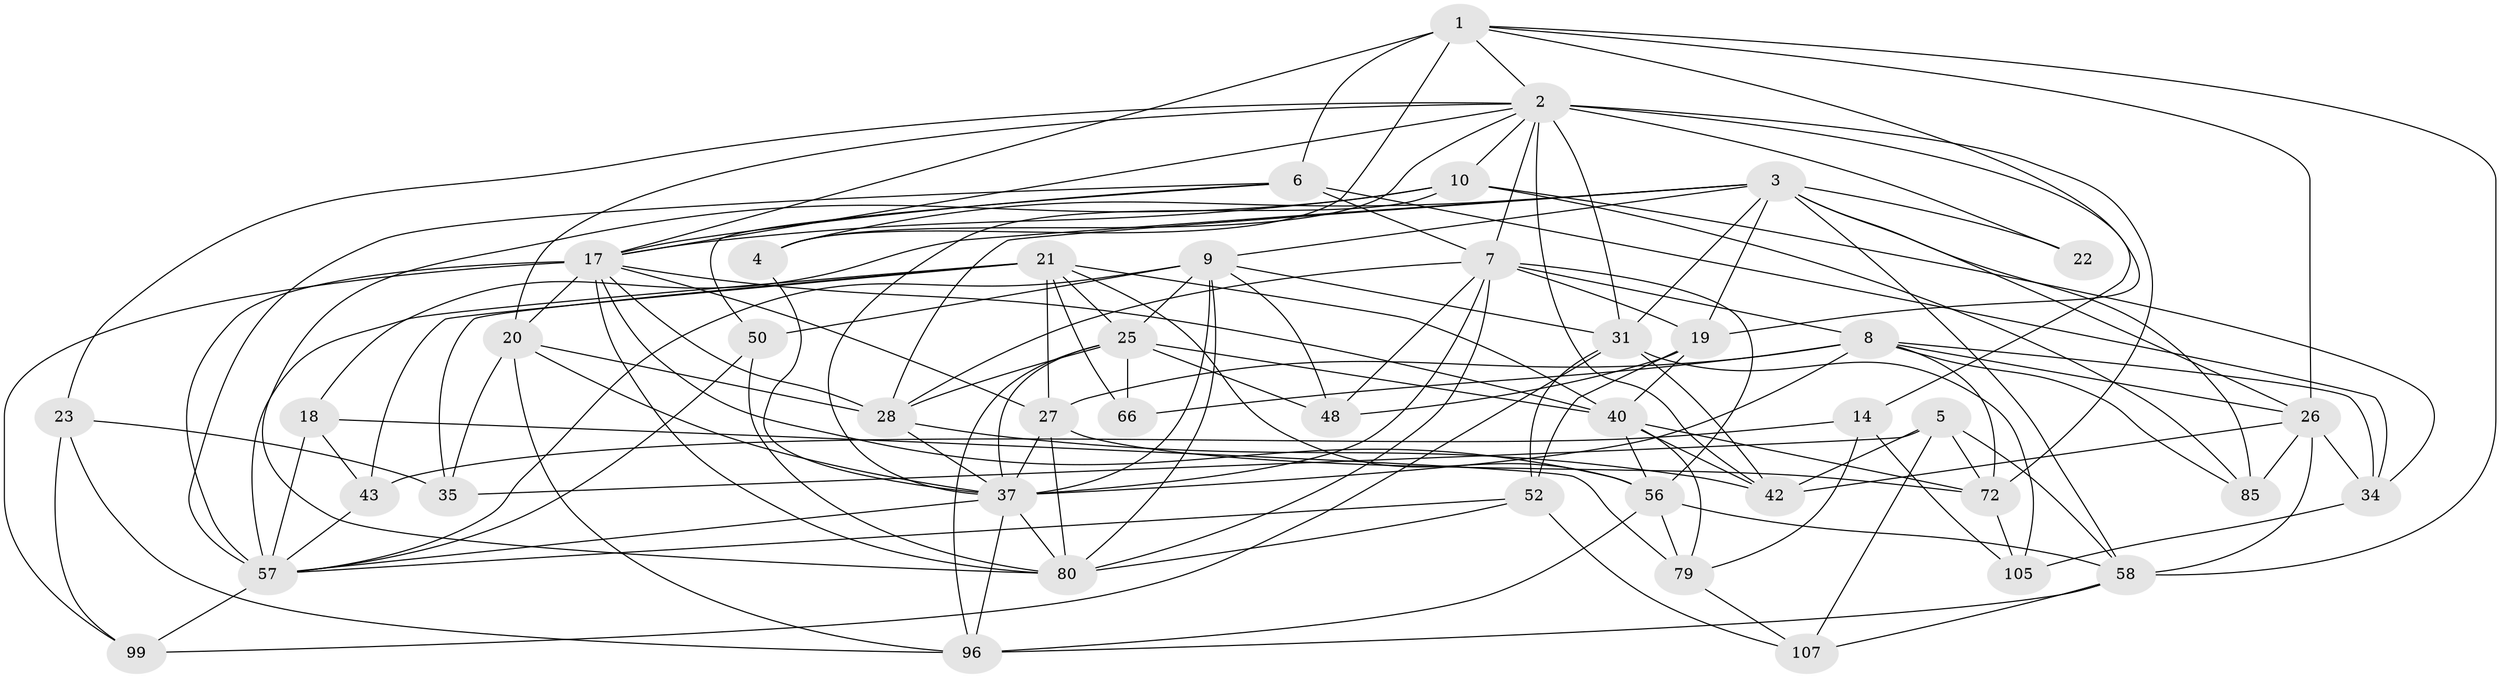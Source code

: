 // original degree distribution, {4: 1.0}
// Generated by graph-tools (version 1.1) at 2025/20/03/04/25 18:20:44]
// undirected, 44 vertices, 138 edges
graph export_dot {
graph [start="1"]
  node [color=gray90,style=filled];
  1 [super="+90+68"];
  2 [super="+69+55+108+12"];
  3 [super="+70+51+87"];
  4;
  5 [super="+95"];
  6 [super="+13+29"];
  7 [super="+38+46+11"];
  8 [super="+76+88"];
  9 [super="+16+62"];
  10 [super="+106"];
  14;
  17 [super="+45+24"];
  18;
  19 [super="+53"];
  20 [super="+32+63"];
  21 [super="+30+60+41"];
  22;
  23;
  25 [super="+71"];
  26 [super="+44+73"];
  27 [super="+36"];
  28 [super="+64+59"];
  31 [super="+77+33"];
  34 [super="+86"];
  35;
  37 [super="+39+47"];
  40 [super="+109"];
  42 [super="+83"];
  43;
  48;
  50;
  52 [super="+54"];
  56 [super="+75+67"];
  57 [super="+61"];
  58 [super="+82+89"];
  66;
  72 [super="+100"];
  79 [super="+97"];
  80 [super="+101+81"];
  85;
  96 [super="+102"];
  99;
  105;
  107;
  1 -- 4;
  1 -- 6 [weight=2];
  1 -- 17;
  1 -- 2;
  1 -- 19;
  1 -- 26;
  1 -- 58;
  2 -- 42;
  2 -- 23;
  2 -- 31 [weight=2];
  2 -- 17 [weight=2];
  2 -- 22 [weight=3];
  2 -- 10;
  2 -- 72;
  2 -- 14;
  2 -- 7;
  2 -- 4;
  2 -- 20;
  3 -- 28;
  3 -- 22;
  3 -- 31;
  3 -- 9;
  3 -- 18;
  3 -- 4;
  3 -- 58;
  3 -- 19;
  3 -- 26;
  3 -- 85;
  4 -- 37;
  5 -- 58 [weight=2];
  5 -- 107;
  5 -- 35;
  5 -- 42;
  5 -- 72;
  6 -- 17;
  6 -- 34;
  6 -- 7 [weight=2];
  6 -- 50;
  6 -- 57;
  7 -- 19 [weight=2];
  7 -- 8;
  7 -- 28 [weight=2];
  7 -- 37;
  7 -- 80;
  7 -- 48;
  7 -- 56;
  8 -- 26;
  8 -- 27;
  8 -- 85;
  8 -- 66;
  8 -- 72;
  8 -- 34;
  8 -- 37;
  9 -- 50;
  9 -- 31;
  9 -- 25;
  9 -- 80;
  9 -- 48;
  9 -- 37;
  9 -- 57;
  10 -- 34;
  10 -- 85;
  10 -- 37;
  10 -- 17;
  10 -- 80;
  14 -- 79;
  14 -- 105;
  14 -- 43;
  17 -- 99;
  17 -- 40;
  17 -- 56;
  17 -- 57 [weight=2];
  17 -- 27;
  17 -- 80;
  17 -- 20 [weight=3];
  17 -- 28;
  18 -- 43;
  18 -- 79;
  18 -- 57;
  19 -- 48;
  19 -- 52 [weight=2];
  19 -- 40;
  20 -- 37;
  20 -- 35;
  20 -- 96;
  20 -- 28;
  21 -- 35;
  21 -- 57 [weight=2];
  21 -- 66 [weight=2];
  21 -- 25;
  21 -- 56;
  21 -- 43;
  21 -- 27;
  21 -- 40;
  23 -- 96;
  23 -- 99;
  23 -- 35;
  25 -- 40;
  25 -- 48;
  25 -- 66;
  25 -- 37;
  25 -- 96;
  25 -- 28;
  26 -- 58;
  26 -- 34 [weight=2];
  26 -- 85;
  26 -- 42;
  27 -- 72;
  27 -- 37;
  27 -- 80;
  28 -- 42;
  28 -- 37;
  31 -- 99;
  31 -- 105;
  31 -- 42;
  31 -- 52;
  34 -- 105;
  37 -- 96;
  37 -- 80;
  37 -- 57;
  40 -- 42;
  40 -- 56;
  40 -- 72;
  40 -- 79;
  43 -- 57;
  50 -- 80;
  50 -- 57;
  52 -- 107;
  52 -- 80;
  52 -- 57;
  56 -- 96;
  56 -- 79 [weight=2];
  56 -- 58;
  57 -- 99;
  58 -- 96;
  58 -- 107;
  72 -- 105;
  79 -- 107;
}
